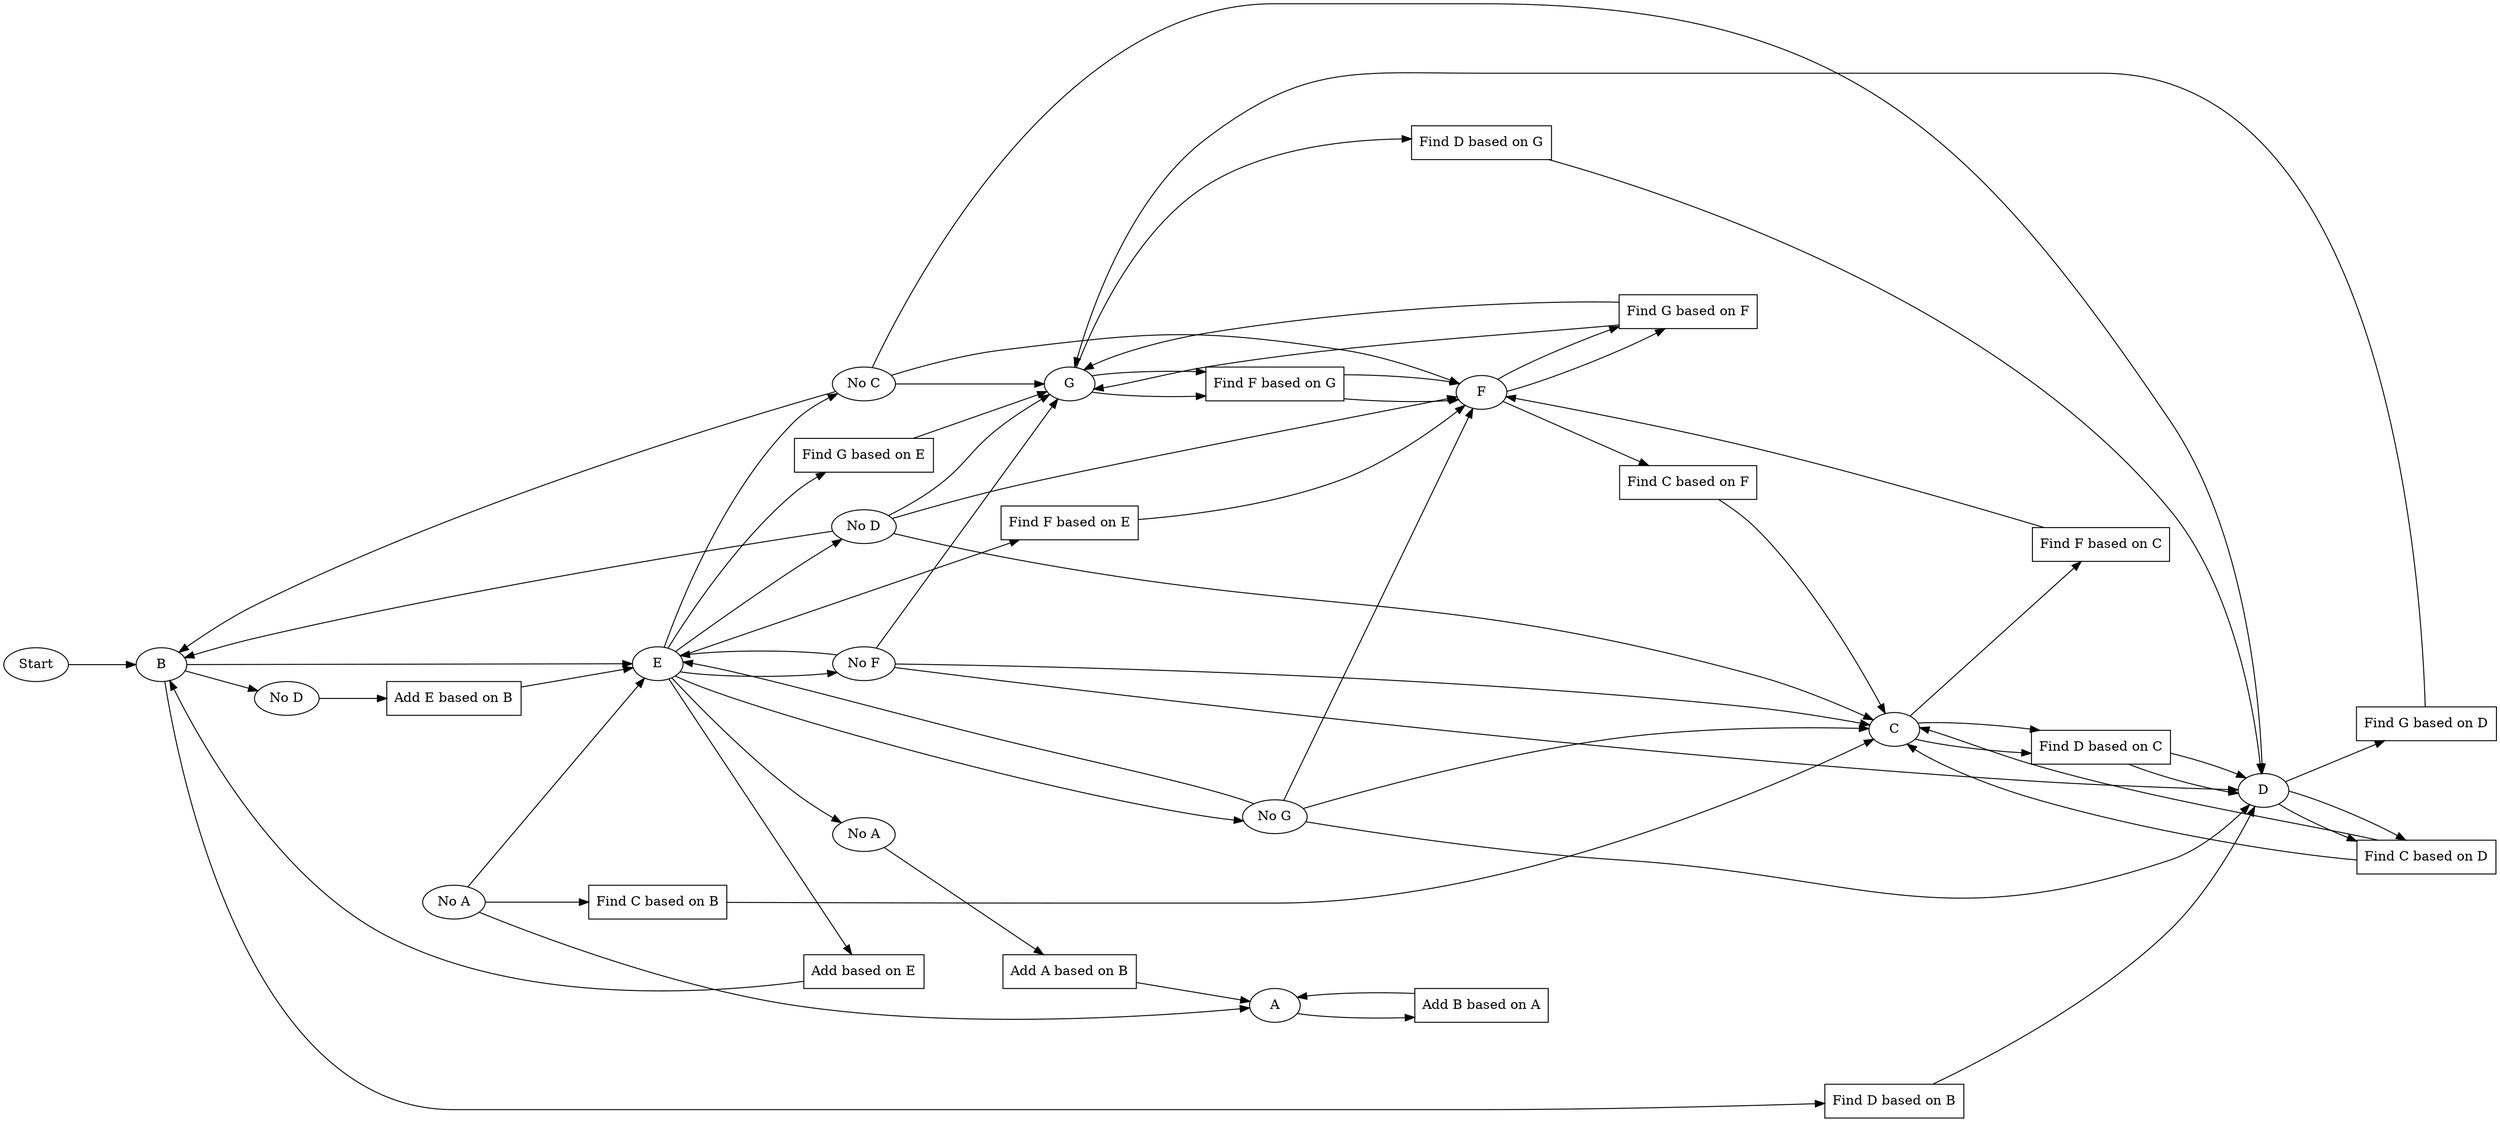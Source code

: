 digraph {
	graph [nodesep=0.5 rankdir=LR ranksep=1.0]
	Start [label=Start shape=ellipse]
	A [label=A shape=ellipse]
	B [label=B shape=ellipse]
	C [label=C shape=ellipse]
	D [label=D shape=ellipse]
	E [label=E shape=ellipse]
	F [label=F shape=ellipse]
	G [label=G shape=ellipse]
	"No A" [label="No A" shape=ellipse]
	"No B" [label="No A" shape=ellipse]
	"No C" [label="No C" shape=ellipse]
	"No D" [label="No D" shape=ellipse]
	"No E" [label="No D" shape=ellipse]
	"No F" [label="No F" shape=ellipse]
	"No F" [label="No F" shape=ellipse]
	"Add A based on B" [label="Add A based on B" shape=box]
	"Find C based on D" [label="Find C based on D" shape=box]
	"Find C based on F" [label="Find C based on F" shape=box]
	"Find F based on G" [label="Find F based on G" shape=box]
	"Find C based on B" [label="Find C based on B" shape=box]
	"Find D based on C" [label="Find D based on C" shape=box]
	"Find D based on G" [label="Find D based on G" shape=box]
	"Find G based on F" [label="Find G based on F" shape=box]
	"Find D based on B" [label="Find D based on B" shape=box]
	"Find F based on C" [label="Find F based on C" shape=box]
	"Find F based on E" [label="Find F based on E" shape=box]
	"Find G based on D" [label="Find G based on D" shape=box]
	"Find G based on E" [label="Find G based on E" shape=box]
	"Add E based on B" [label="Add E based on B" shape=box]
	"Add B based on E" [label="Add based on E" shape=box]
	"Add B based on A" [label="Add B based on A" shape=box]
	Start -> B
	B -> E
	E -> "No A"
	"No A" -> "Add A based on B"
	"Add A based on B" -> A
	E -> "No C"
	"No C" -> D
	D -> "Find C based on D"
	"Find C based on D" -> C
	"No C" -> F
	F -> "Find C based on F"
	"Find C based on F" -> C
	"No C" -> G
	G -> "Find F based on G"
	"Find F based on G" -> F
	"No C" -> B
	"No B" -> "Find C based on B"
	"Find C based on B" -> C
	E -> "No D"
	"No D" -> C
	C -> "Find D based on C"
	"Find D based on C" -> D
	"No D" -> G
	G -> "Find D based on G"
	"Find D based on G" -> D
	"No D" -> F
	F -> "Find G based on F"
	"Find G based on F" -> G
	"No D" -> B
	B -> "Find D based on B"
	"Find D based on B" -> D
	E -> "No F"
	"No F" -> G
	G -> "Find F based on G"
	"Find F based on G" -> F
	"No F" -> C
	C -> "Find F based on C"
	"Find F based on C" -> F
	"No F" -> D
	D -> "Find C based on D"
	"Find C based on D" -> C
	"No F" -> E
	E -> "Find F based on E"
	"Find F based on E" -> F
	E -> "No G"
	"No G" -> F
	F -> "Find G based on F"
	"Find G based on F" -> G
	"No G" -> D
	D -> "Find G based on D"
	"Find G based on D" -> G
	"No G" -> C
	C -> "Find D based on C"
	"Find D based on C" -> D
	"No G" -> E
	E -> "Find G based on E"
	"Find G based on E" -> G
	B -> "No E"
	"No E" -> "Add E based on B"
	"Add E based on B" -> E
	"No B" -> E
	E -> "Add B based on E"
	"Add B based on E" -> B
	"No B" -> A
	A -> "Add B based on A"
	"Add B based on A" -> A
}
